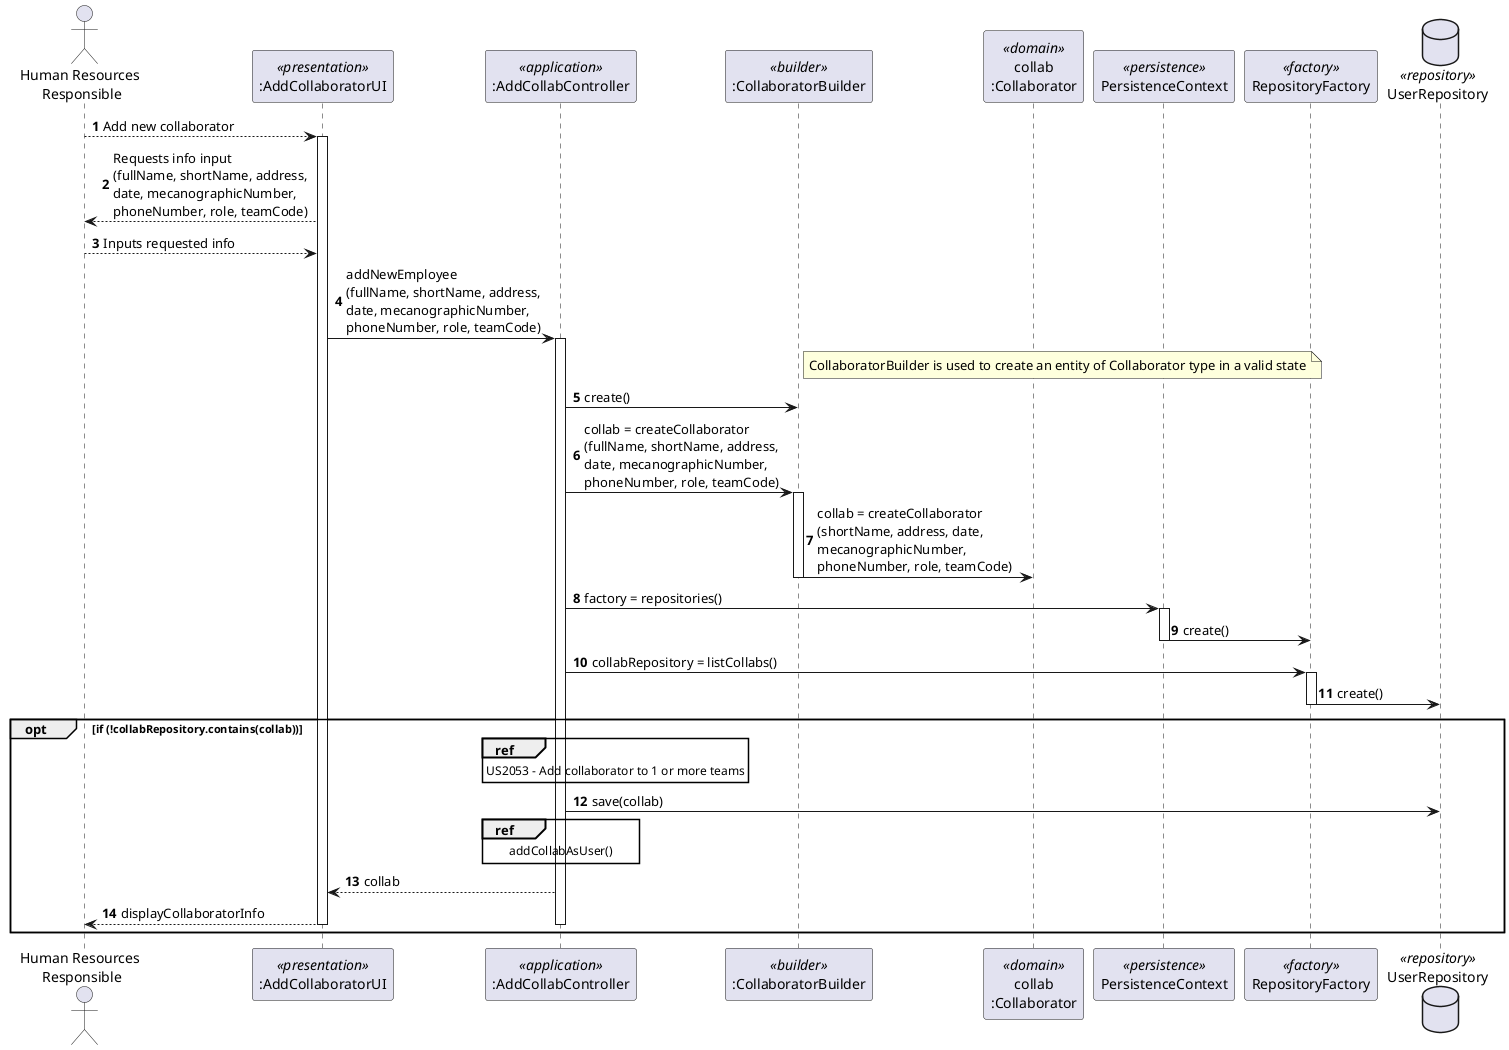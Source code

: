 @startuml
autonumber

actor "Human Resources \nResponsible" as HRR
participant ":AddCollaboratorUI" as ADDCOLLABUI <<presentation>>
participant ":AddCollabController" as ADDCOLLABCTRL <<application>>
participant ":CollaboratorBuilder" as COLLABBUILDER <<builder>>
participant "collab\n:Collaborator" as COLLAB <<domain>>
participant PersistenceContext as Persistence <<persistence>>
participant RepositoryFactory as Factory <<factory>>
database UserRepository as Repository <<repository>>


HRR --> ADDCOLLABUI : Add new collaborator
activate ADDCOLLABUI
ADDCOLLABUI --> HRR : Requests info input \n(fullName, shortName, address, \ndate, mecanographicNumber, \nphoneNumber, role, teamCode)

HRR --> ADDCOLLABUI : Inputs requested info

ADDCOLLABUI -> ADDCOLLABCTRL : addNewEmployee\n(fullName, shortName, address, \ndate, mecanographicNumber, \nphoneNumber, role, teamCode)
note right of COLLABBUILDER:CollaboratorBuilder is used to create an entity of Collaborator type in a valid state
activate ADDCOLLABCTRL
ADDCOLLABCTRL -> COLLABBUILDER : create()
ADDCOLLABCTRL -> COLLABBUILDER : collab = createCollaborator\n(fullName, shortName, address, \ndate, mecanographicNumber, \nphoneNumber, role, teamCode)

activate COLLABBUILDER
COLLABBUILDER -> COLLAB : collab = createCollaborator\n(shortName, address, date, \nmecanographicNumber, \nphoneNumber, role, teamCode)
deactivate COLLABBUILDER

ADDCOLLABCTRL -> Persistence : factory = repositories()
activate Persistence
Persistence -> Factory : create()
deactivate Persistence

ADDCOLLABCTRL -> Factory : collabRepository = listCollabs()
activate Factory
Factory -> Repository : create()
deactivate Factory

opt if (!collabRepository.contains(collab))
ref over ADDCOLLABCTRL
US2053 - Add collaborator to 1 or more teams
end ref
ADDCOLLABCTRL -> Repository : save(collab)

ref over ADDCOLLABCTRL
addCollabAsUser()
end ref

ADDCOLLABCTRL --> ADDCOLLABUI : collab
deactivate COLLABBUILDER

ADDCOLLABUI --> HRR : displayCollaboratorInfo
deactivate ADDCOLLABCTRL
deactivate ADDCOLLABUI
end opt

@enduml
